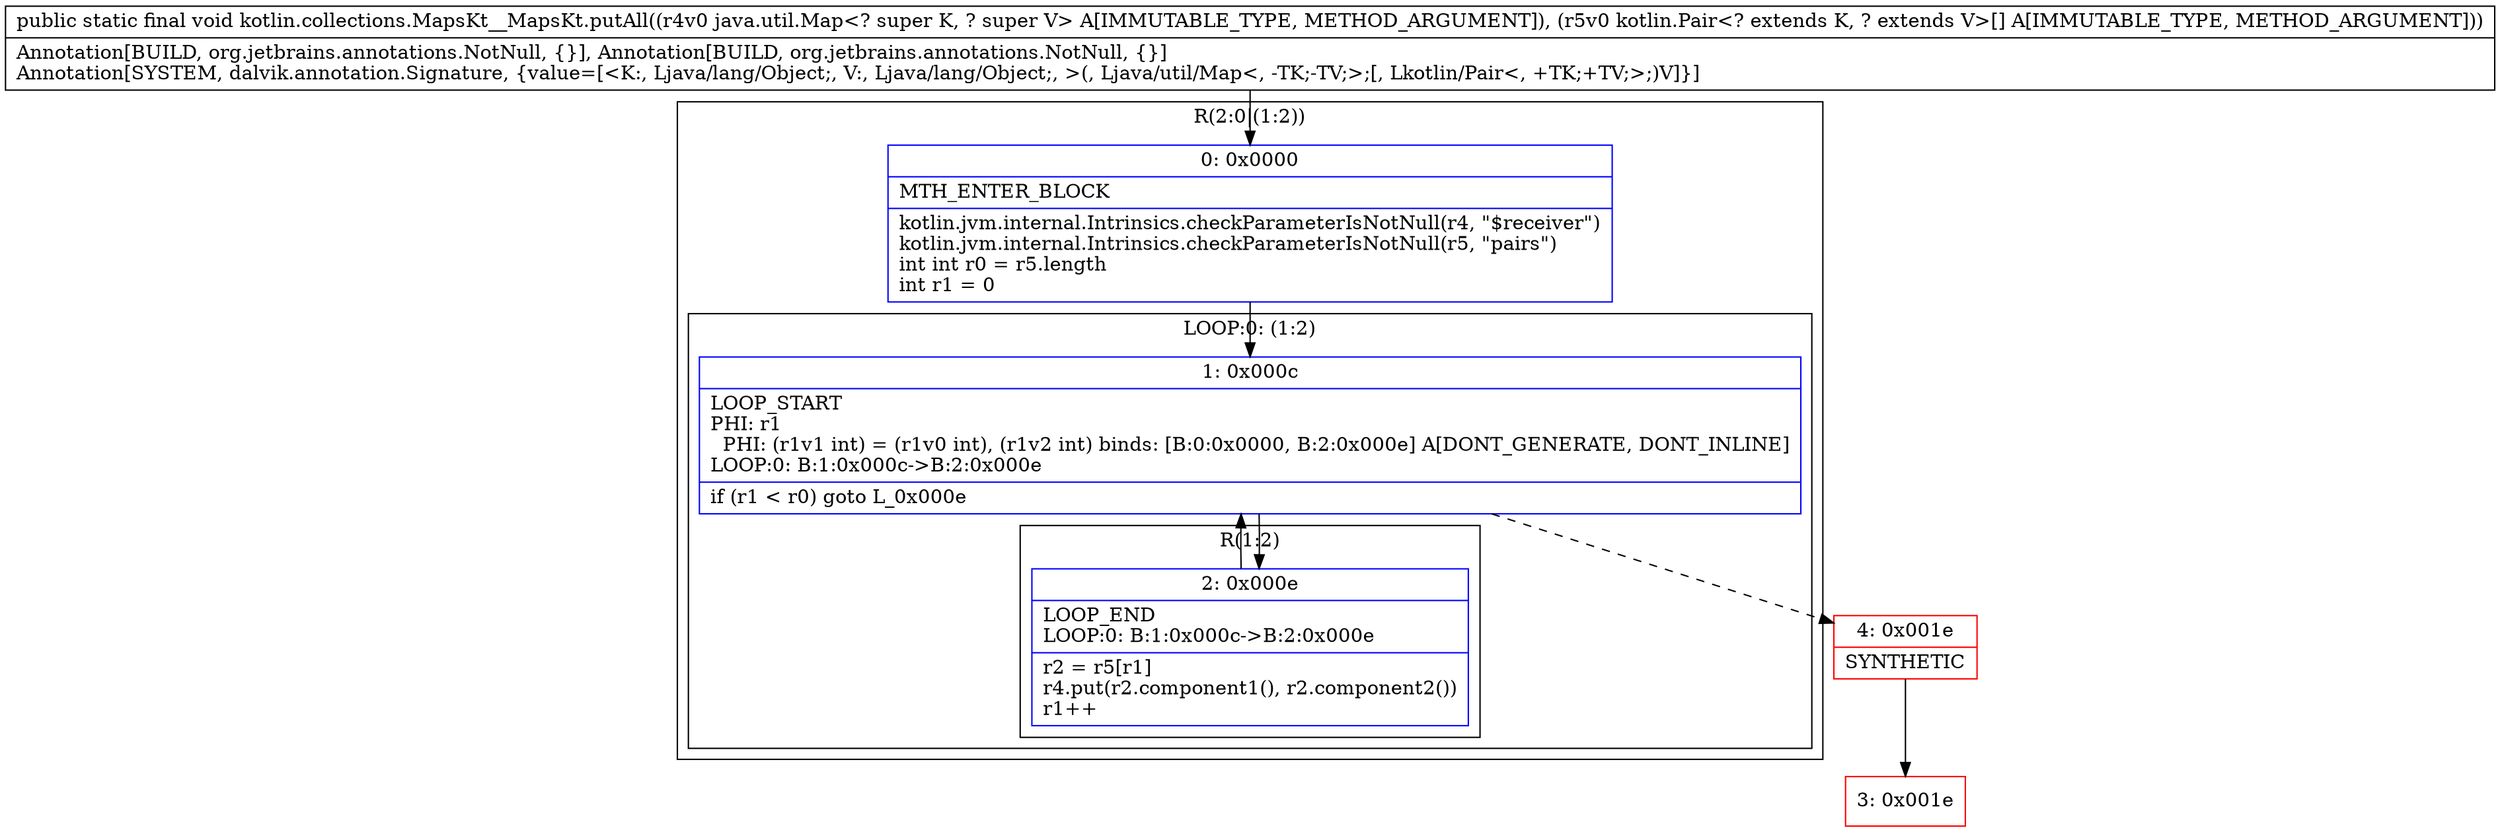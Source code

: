 digraph "CFG forkotlin.collections.MapsKt__MapsKt.putAll(Ljava\/util\/Map;[Lkotlin\/Pair;)V" {
subgraph cluster_Region_377417087 {
label = "R(2:0|(1:2))";
node [shape=record,color=blue];
Node_0 [shape=record,label="{0\:\ 0x0000|MTH_ENTER_BLOCK\l|kotlin.jvm.internal.Intrinsics.checkParameterIsNotNull(r4, \"$receiver\")\lkotlin.jvm.internal.Intrinsics.checkParameterIsNotNull(r5, \"pairs\")\lint int r0 = r5.length\lint r1 = 0\l}"];
subgraph cluster_LoopRegion_418388186 {
label = "LOOP:0: (1:2)";
node [shape=record,color=blue];
Node_1 [shape=record,label="{1\:\ 0x000c|LOOP_START\lPHI: r1 \l  PHI: (r1v1 int) = (r1v0 int), (r1v2 int) binds: [B:0:0x0000, B:2:0x000e] A[DONT_GENERATE, DONT_INLINE]\lLOOP:0: B:1:0x000c\-\>B:2:0x000e\l|if (r1 \< r0) goto L_0x000e\l}"];
subgraph cluster_Region_1888572689 {
label = "R(1:2)";
node [shape=record,color=blue];
Node_2 [shape=record,label="{2\:\ 0x000e|LOOP_END\lLOOP:0: B:1:0x000c\-\>B:2:0x000e\l|r2 = r5[r1]\lr4.put(r2.component1(), r2.component2())\lr1++\l}"];
}
}
}
Node_3 [shape=record,color=red,label="{3\:\ 0x001e}"];
Node_4 [shape=record,color=red,label="{4\:\ 0x001e|SYNTHETIC\l}"];
MethodNode[shape=record,label="{public static final void kotlin.collections.MapsKt__MapsKt.putAll((r4v0 java.util.Map\<? super K, ? super V\> A[IMMUTABLE_TYPE, METHOD_ARGUMENT]), (r5v0 kotlin.Pair\<? extends K, ? extends V\>[] A[IMMUTABLE_TYPE, METHOD_ARGUMENT]))  | Annotation[BUILD, org.jetbrains.annotations.NotNull, \{\}], Annotation[BUILD, org.jetbrains.annotations.NotNull, \{\}]\lAnnotation[SYSTEM, dalvik.annotation.Signature, \{value=[\<K:, Ljava\/lang\/Object;, V:, Ljava\/lang\/Object;, \>(, Ljava\/util\/Map\<, \-TK;\-TV;\>;[, Lkotlin\/Pair\<, +TK;+TV;\>;)V]\}]\l}"];
MethodNode -> Node_0;
Node_0 -> Node_1;
Node_1 -> Node_2;
Node_1 -> Node_4[style=dashed];
Node_2 -> Node_1;
Node_4 -> Node_3;
}

